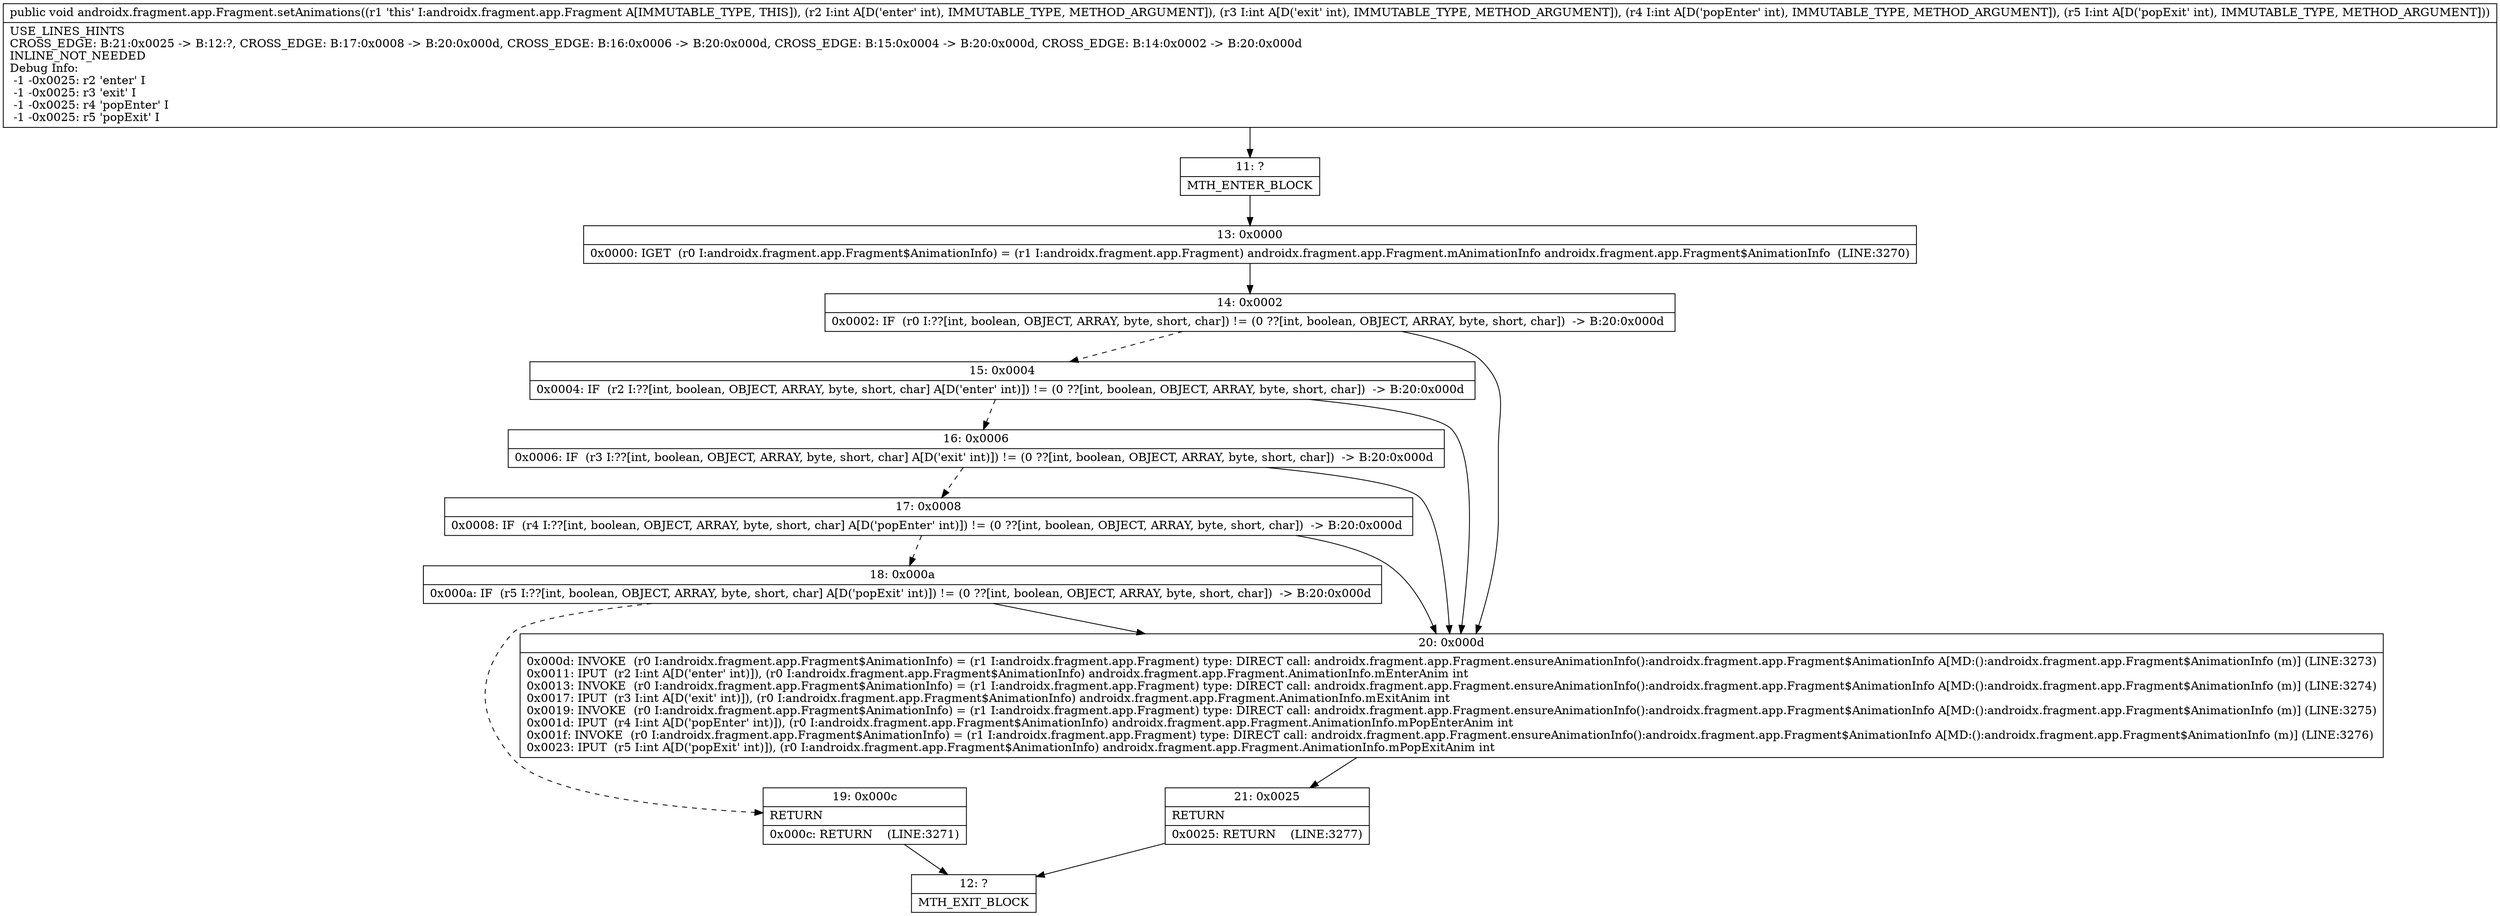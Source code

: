 digraph "CFG forandroidx.fragment.app.Fragment.setAnimations(IIII)V" {
Node_11 [shape=record,label="{11\:\ ?|MTH_ENTER_BLOCK\l}"];
Node_13 [shape=record,label="{13\:\ 0x0000|0x0000: IGET  (r0 I:androidx.fragment.app.Fragment$AnimationInfo) = (r1 I:androidx.fragment.app.Fragment) androidx.fragment.app.Fragment.mAnimationInfo androidx.fragment.app.Fragment$AnimationInfo  (LINE:3270)\l}"];
Node_14 [shape=record,label="{14\:\ 0x0002|0x0002: IF  (r0 I:??[int, boolean, OBJECT, ARRAY, byte, short, char]) != (0 ??[int, boolean, OBJECT, ARRAY, byte, short, char])  \-\> B:20:0x000d \l}"];
Node_15 [shape=record,label="{15\:\ 0x0004|0x0004: IF  (r2 I:??[int, boolean, OBJECT, ARRAY, byte, short, char] A[D('enter' int)]) != (0 ??[int, boolean, OBJECT, ARRAY, byte, short, char])  \-\> B:20:0x000d \l}"];
Node_16 [shape=record,label="{16\:\ 0x0006|0x0006: IF  (r3 I:??[int, boolean, OBJECT, ARRAY, byte, short, char] A[D('exit' int)]) != (0 ??[int, boolean, OBJECT, ARRAY, byte, short, char])  \-\> B:20:0x000d \l}"];
Node_17 [shape=record,label="{17\:\ 0x0008|0x0008: IF  (r4 I:??[int, boolean, OBJECT, ARRAY, byte, short, char] A[D('popEnter' int)]) != (0 ??[int, boolean, OBJECT, ARRAY, byte, short, char])  \-\> B:20:0x000d \l}"];
Node_18 [shape=record,label="{18\:\ 0x000a|0x000a: IF  (r5 I:??[int, boolean, OBJECT, ARRAY, byte, short, char] A[D('popExit' int)]) != (0 ??[int, boolean, OBJECT, ARRAY, byte, short, char])  \-\> B:20:0x000d \l}"];
Node_19 [shape=record,label="{19\:\ 0x000c|RETURN\l|0x000c: RETURN    (LINE:3271)\l}"];
Node_12 [shape=record,label="{12\:\ ?|MTH_EXIT_BLOCK\l}"];
Node_20 [shape=record,label="{20\:\ 0x000d|0x000d: INVOKE  (r0 I:androidx.fragment.app.Fragment$AnimationInfo) = (r1 I:androidx.fragment.app.Fragment) type: DIRECT call: androidx.fragment.app.Fragment.ensureAnimationInfo():androidx.fragment.app.Fragment$AnimationInfo A[MD:():androidx.fragment.app.Fragment$AnimationInfo (m)] (LINE:3273)\l0x0011: IPUT  (r2 I:int A[D('enter' int)]), (r0 I:androidx.fragment.app.Fragment$AnimationInfo) androidx.fragment.app.Fragment.AnimationInfo.mEnterAnim int \l0x0013: INVOKE  (r0 I:androidx.fragment.app.Fragment$AnimationInfo) = (r1 I:androidx.fragment.app.Fragment) type: DIRECT call: androidx.fragment.app.Fragment.ensureAnimationInfo():androidx.fragment.app.Fragment$AnimationInfo A[MD:():androidx.fragment.app.Fragment$AnimationInfo (m)] (LINE:3274)\l0x0017: IPUT  (r3 I:int A[D('exit' int)]), (r0 I:androidx.fragment.app.Fragment$AnimationInfo) androidx.fragment.app.Fragment.AnimationInfo.mExitAnim int \l0x0019: INVOKE  (r0 I:androidx.fragment.app.Fragment$AnimationInfo) = (r1 I:androidx.fragment.app.Fragment) type: DIRECT call: androidx.fragment.app.Fragment.ensureAnimationInfo():androidx.fragment.app.Fragment$AnimationInfo A[MD:():androidx.fragment.app.Fragment$AnimationInfo (m)] (LINE:3275)\l0x001d: IPUT  (r4 I:int A[D('popEnter' int)]), (r0 I:androidx.fragment.app.Fragment$AnimationInfo) androidx.fragment.app.Fragment.AnimationInfo.mPopEnterAnim int \l0x001f: INVOKE  (r0 I:androidx.fragment.app.Fragment$AnimationInfo) = (r1 I:androidx.fragment.app.Fragment) type: DIRECT call: androidx.fragment.app.Fragment.ensureAnimationInfo():androidx.fragment.app.Fragment$AnimationInfo A[MD:():androidx.fragment.app.Fragment$AnimationInfo (m)] (LINE:3276)\l0x0023: IPUT  (r5 I:int A[D('popExit' int)]), (r0 I:androidx.fragment.app.Fragment$AnimationInfo) androidx.fragment.app.Fragment.AnimationInfo.mPopExitAnim int \l}"];
Node_21 [shape=record,label="{21\:\ 0x0025|RETURN\l|0x0025: RETURN    (LINE:3277)\l}"];
MethodNode[shape=record,label="{public void androidx.fragment.app.Fragment.setAnimations((r1 'this' I:androidx.fragment.app.Fragment A[IMMUTABLE_TYPE, THIS]), (r2 I:int A[D('enter' int), IMMUTABLE_TYPE, METHOD_ARGUMENT]), (r3 I:int A[D('exit' int), IMMUTABLE_TYPE, METHOD_ARGUMENT]), (r4 I:int A[D('popEnter' int), IMMUTABLE_TYPE, METHOD_ARGUMENT]), (r5 I:int A[D('popExit' int), IMMUTABLE_TYPE, METHOD_ARGUMENT]))  | USE_LINES_HINTS\lCROSS_EDGE: B:21:0x0025 \-\> B:12:?, CROSS_EDGE: B:17:0x0008 \-\> B:20:0x000d, CROSS_EDGE: B:16:0x0006 \-\> B:20:0x000d, CROSS_EDGE: B:15:0x0004 \-\> B:20:0x000d, CROSS_EDGE: B:14:0x0002 \-\> B:20:0x000d\lINLINE_NOT_NEEDED\lDebug Info:\l  \-1 \-0x0025: r2 'enter' I\l  \-1 \-0x0025: r3 'exit' I\l  \-1 \-0x0025: r4 'popEnter' I\l  \-1 \-0x0025: r5 'popExit' I\l}"];
MethodNode -> Node_11;Node_11 -> Node_13;
Node_13 -> Node_14;
Node_14 -> Node_15[style=dashed];
Node_14 -> Node_20;
Node_15 -> Node_16[style=dashed];
Node_15 -> Node_20;
Node_16 -> Node_17[style=dashed];
Node_16 -> Node_20;
Node_17 -> Node_18[style=dashed];
Node_17 -> Node_20;
Node_18 -> Node_19[style=dashed];
Node_18 -> Node_20;
Node_19 -> Node_12;
Node_20 -> Node_21;
Node_21 -> Node_12;
}

